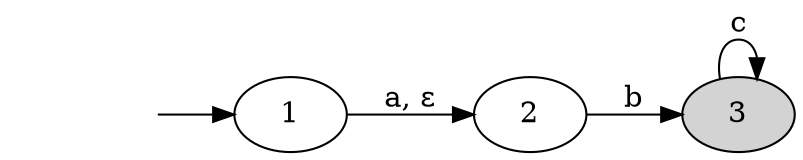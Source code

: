 digraph {
    rankdir="LR";

    entry [style=invis];
    3 [style=filled];

    entry -> 1;
    1 -> 2 [label=<a, &epsilon;>];
    2 -> 3 [label="b"];
    3 -> 3 [label="c"];
}
